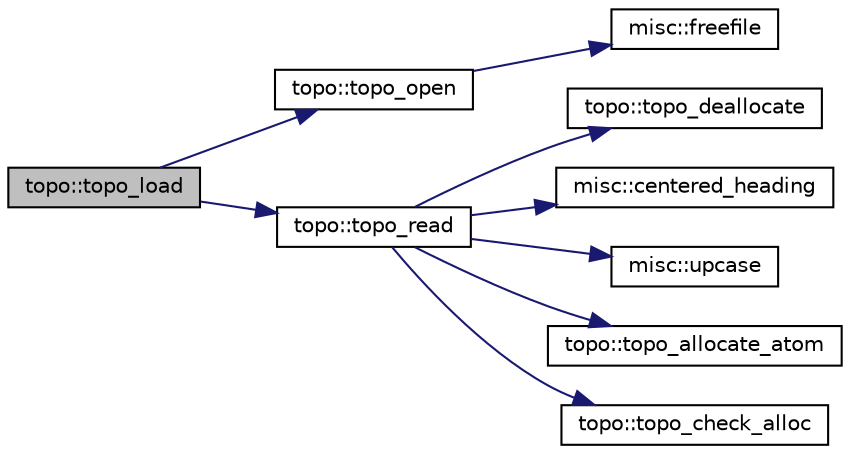 digraph "topo::topo_load"
{
  edge [fontname="Helvetica",fontsize="10",labelfontname="Helvetica",labelfontsize="10"];
  node [fontname="Helvetica",fontsize="10",shape=record];
  rankdir="LR";
  Node1 [label="topo::topo_load",height=0.2,width=0.4,color="black", fillcolor="grey75", style="filled" fontcolor="black"];
  Node1 -> Node2 [color="midnightblue",fontsize="10",style="solid"];
  Node2 [label="topo::topo_open",height=0.2,width=0.4,color="black", fillcolor="white", style="filled",URL="$classtopo.html#a5d064dafa1d8df6166a94664f390767f"];
  Node2 -> Node3 [color="midnightblue",fontsize="10",style="solid"];
  Node3 [label="misc::freefile",height=0.2,width=0.4,color="black", fillcolor="white", style="filled",URL="$classmisc.html#aaa874447823dfa2d2c7fcf6eb80ebd70"];
  Node1 -> Node4 [color="midnightblue",fontsize="10",style="solid"];
  Node4 [label="topo::topo_read",height=0.2,width=0.4,color="black", fillcolor="white", style="filled",URL="$classtopo.html#a7aad640a2ad55b89529425b1f386810a"];
  Node4 -> Node5 [color="midnightblue",fontsize="10",style="solid"];
  Node5 [label="topo::topo_deallocate",height=0.2,width=0.4,color="black", fillcolor="white", style="filled",URL="$classtopo.html#aa6153a7d9918ecb635b405949f7237ee"];
  Node4 -> Node6 [color="midnightblue",fontsize="10",style="solid"];
  Node6 [label="misc::centered_heading",height=0.2,width=0.4,color="black", fillcolor="white", style="filled",URL="$classmisc.html#ac616bbb70212f3216e099c51f3c217f9"];
  Node4 -> Node7 [color="midnightblue",fontsize="10",style="solid"];
  Node7 [label="misc::upcase",height=0.2,width=0.4,color="black", fillcolor="white", style="filled",URL="$classmisc.html#a3d25ef800766f590365955680ff3ba2c"];
  Node4 -> Node8 [color="midnightblue",fontsize="10",style="solid"];
  Node8 [label="topo::topo_allocate_atom",height=0.2,width=0.4,color="black", fillcolor="white", style="filled",URL="$classtopo.html#a88a502c82bac0ebb3dbf06b2e7bd0e2b"];
  Node4 -> Node9 [color="midnightblue",fontsize="10",style="solid"];
  Node9 [label="topo::topo_check_alloc",height=0.2,width=0.4,color="black", fillcolor="white", style="filled",URL="$classtopo.html#a45b47b1bdc178f97b93778d46d7445bb"];
}
